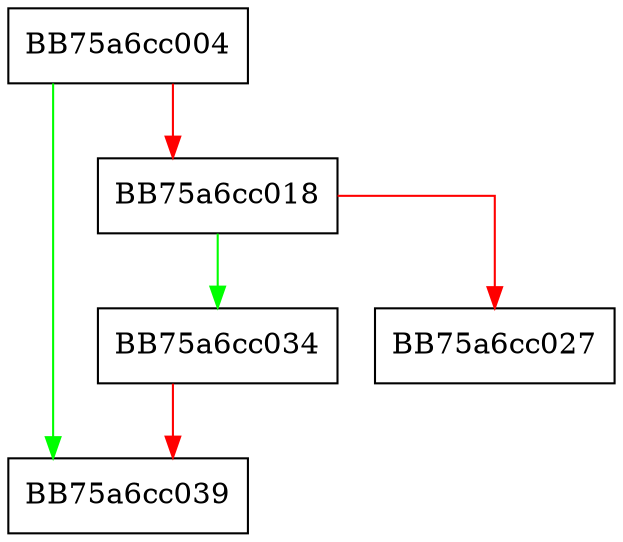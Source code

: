 digraph reserve {
  node [shape="box"];
  graph [splines=ortho];
  BB75a6cc004 -> BB75a6cc039 [color="green"];
  BB75a6cc004 -> BB75a6cc018 [color="red"];
  BB75a6cc018 -> BB75a6cc034 [color="green"];
  BB75a6cc018 -> BB75a6cc027 [color="red"];
  BB75a6cc034 -> BB75a6cc039 [color="red"];
}
